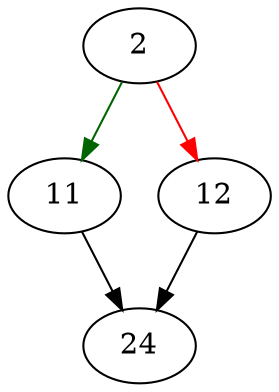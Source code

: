 strict digraph "completionOpen" {
	// Node definitions.
	2 [entry=true];
	11;
	12;
	24;

	// Edge definitions.
	2 -> 11 [
		color=darkgreen
		cond=true
	];
	2 -> 12 [
		color=red
		cond=false
	];
	11 -> 24;
	12 -> 24;
}